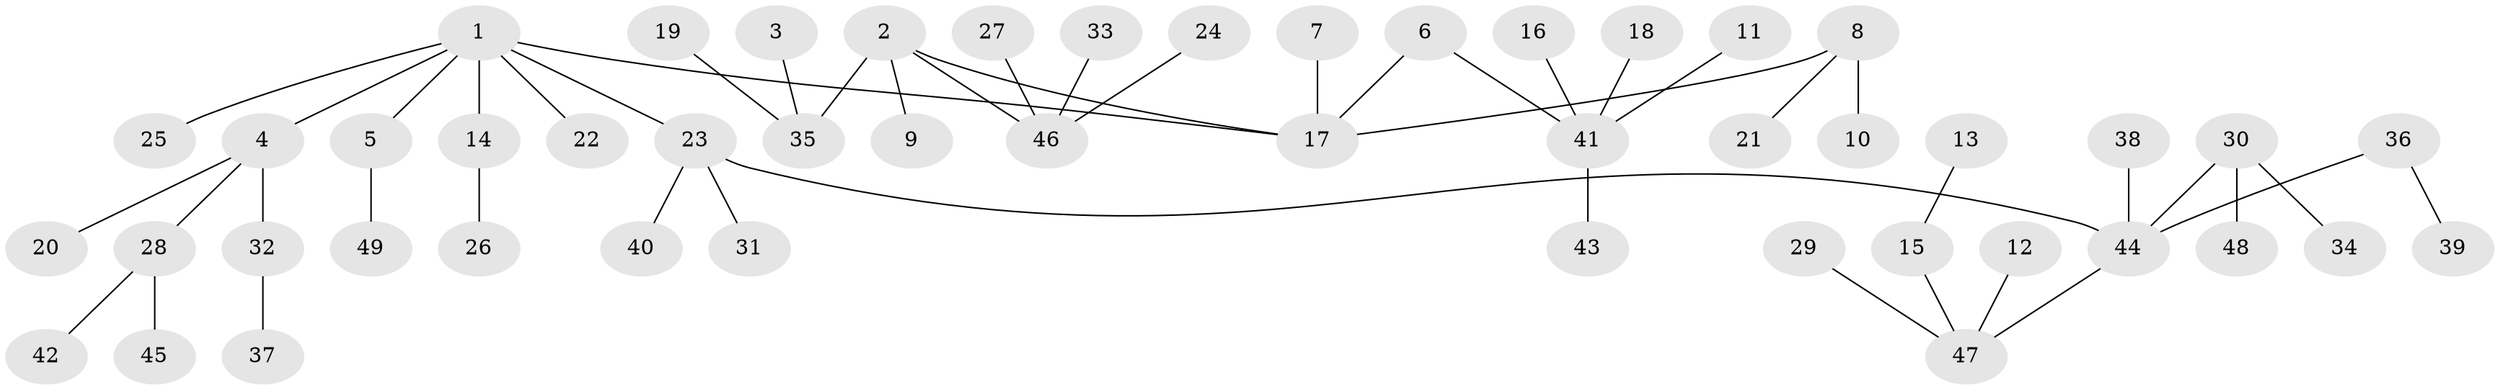 // original degree distribution, {5: 0.04081632653061224, 6: 0.02040816326530612, 4: 0.08163265306122448, 2: 0.22448979591836735, 3: 0.12244897959183673, 1: 0.5102040816326531}
// Generated by graph-tools (version 1.1) at 2025/50/03/09/25 03:50:19]
// undirected, 49 vertices, 48 edges
graph export_dot {
graph [start="1"]
  node [color=gray90,style=filled];
  1;
  2;
  3;
  4;
  5;
  6;
  7;
  8;
  9;
  10;
  11;
  12;
  13;
  14;
  15;
  16;
  17;
  18;
  19;
  20;
  21;
  22;
  23;
  24;
  25;
  26;
  27;
  28;
  29;
  30;
  31;
  32;
  33;
  34;
  35;
  36;
  37;
  38;
  39;
  40;
  41;
  42;
  43;
  44;
  45;
  46;
  47;
  48;
  49;
  1 -- 4 [weight=1.0];
  1 -- 5 [weight=1.0];
  1 -- 14 [weight=1.0];
  1 -- 17 [weight=1.0];
  1 -- 22 [weight=1.0];
  1 -- 23 [weight=1.0];
  1 -- 25 [weight=1.0];
  2 -- 9 [weight=1.0];
  2 -- 17 [weight=1.0];
  2 -- 35 [weight=1.0];
  2 -- 46 [weight=1.0];
  3 -- 35 [weight=1.0];
  4 -- 20 [weight=1.0];
  4 -- 28 [weight=1.0];
  4 -- 32 [weight=1.0];
  5 -- 49 [weight=1.0];
  6 -- 17 [weight=1.0];
  6 -- 41 [weight=1.0];
  7 -- 17 [weight=1.0];
  8 -- 10 [weight=1.0];
  8 -- 17 [weight=1.0];
  8 -- 21 [weight=1.0];
  11 -- 41 [weight=1.0];
  12 -- 47 [weight=1.0];
  13 -- 15 [weight=1.0];
  14 -- 26 [weight=1.0];
  15 -- 47 [weight=1.0];
  16 -- 41 [weight=1.0];
  18 -- 41 [weight=1.0];
  19 -- 35 [weight=1.0];
  23 -- 31 [weight=1.0];
  23 -- 40 [weight=1.0];
  23 -- 44 [weight=1.0];
  24 -- 46 [weight=1.0];
  27 -- 46 [weight=1.0];
  28 -- 42 [weight=1.0];
  28 -- 45 [weight=1.0];
  29 -- 47 [weight=1.0];
  30 -- 34 [weight=1.0];
  30 -- 44 [weight=1.0];
  30 -- 48 [weight=1.0];
  32 -- 37 [weight=1.0];
  33 -- 46 [weight=1.0];
  36 -- 39 [weight=1.0];
  36 -- 44 [weight=1.0];
  38 -- 44 [weight=1.0];
  41 -- 43 [weight=1.0];
  44 -- 47 [weight=1.0];
}
